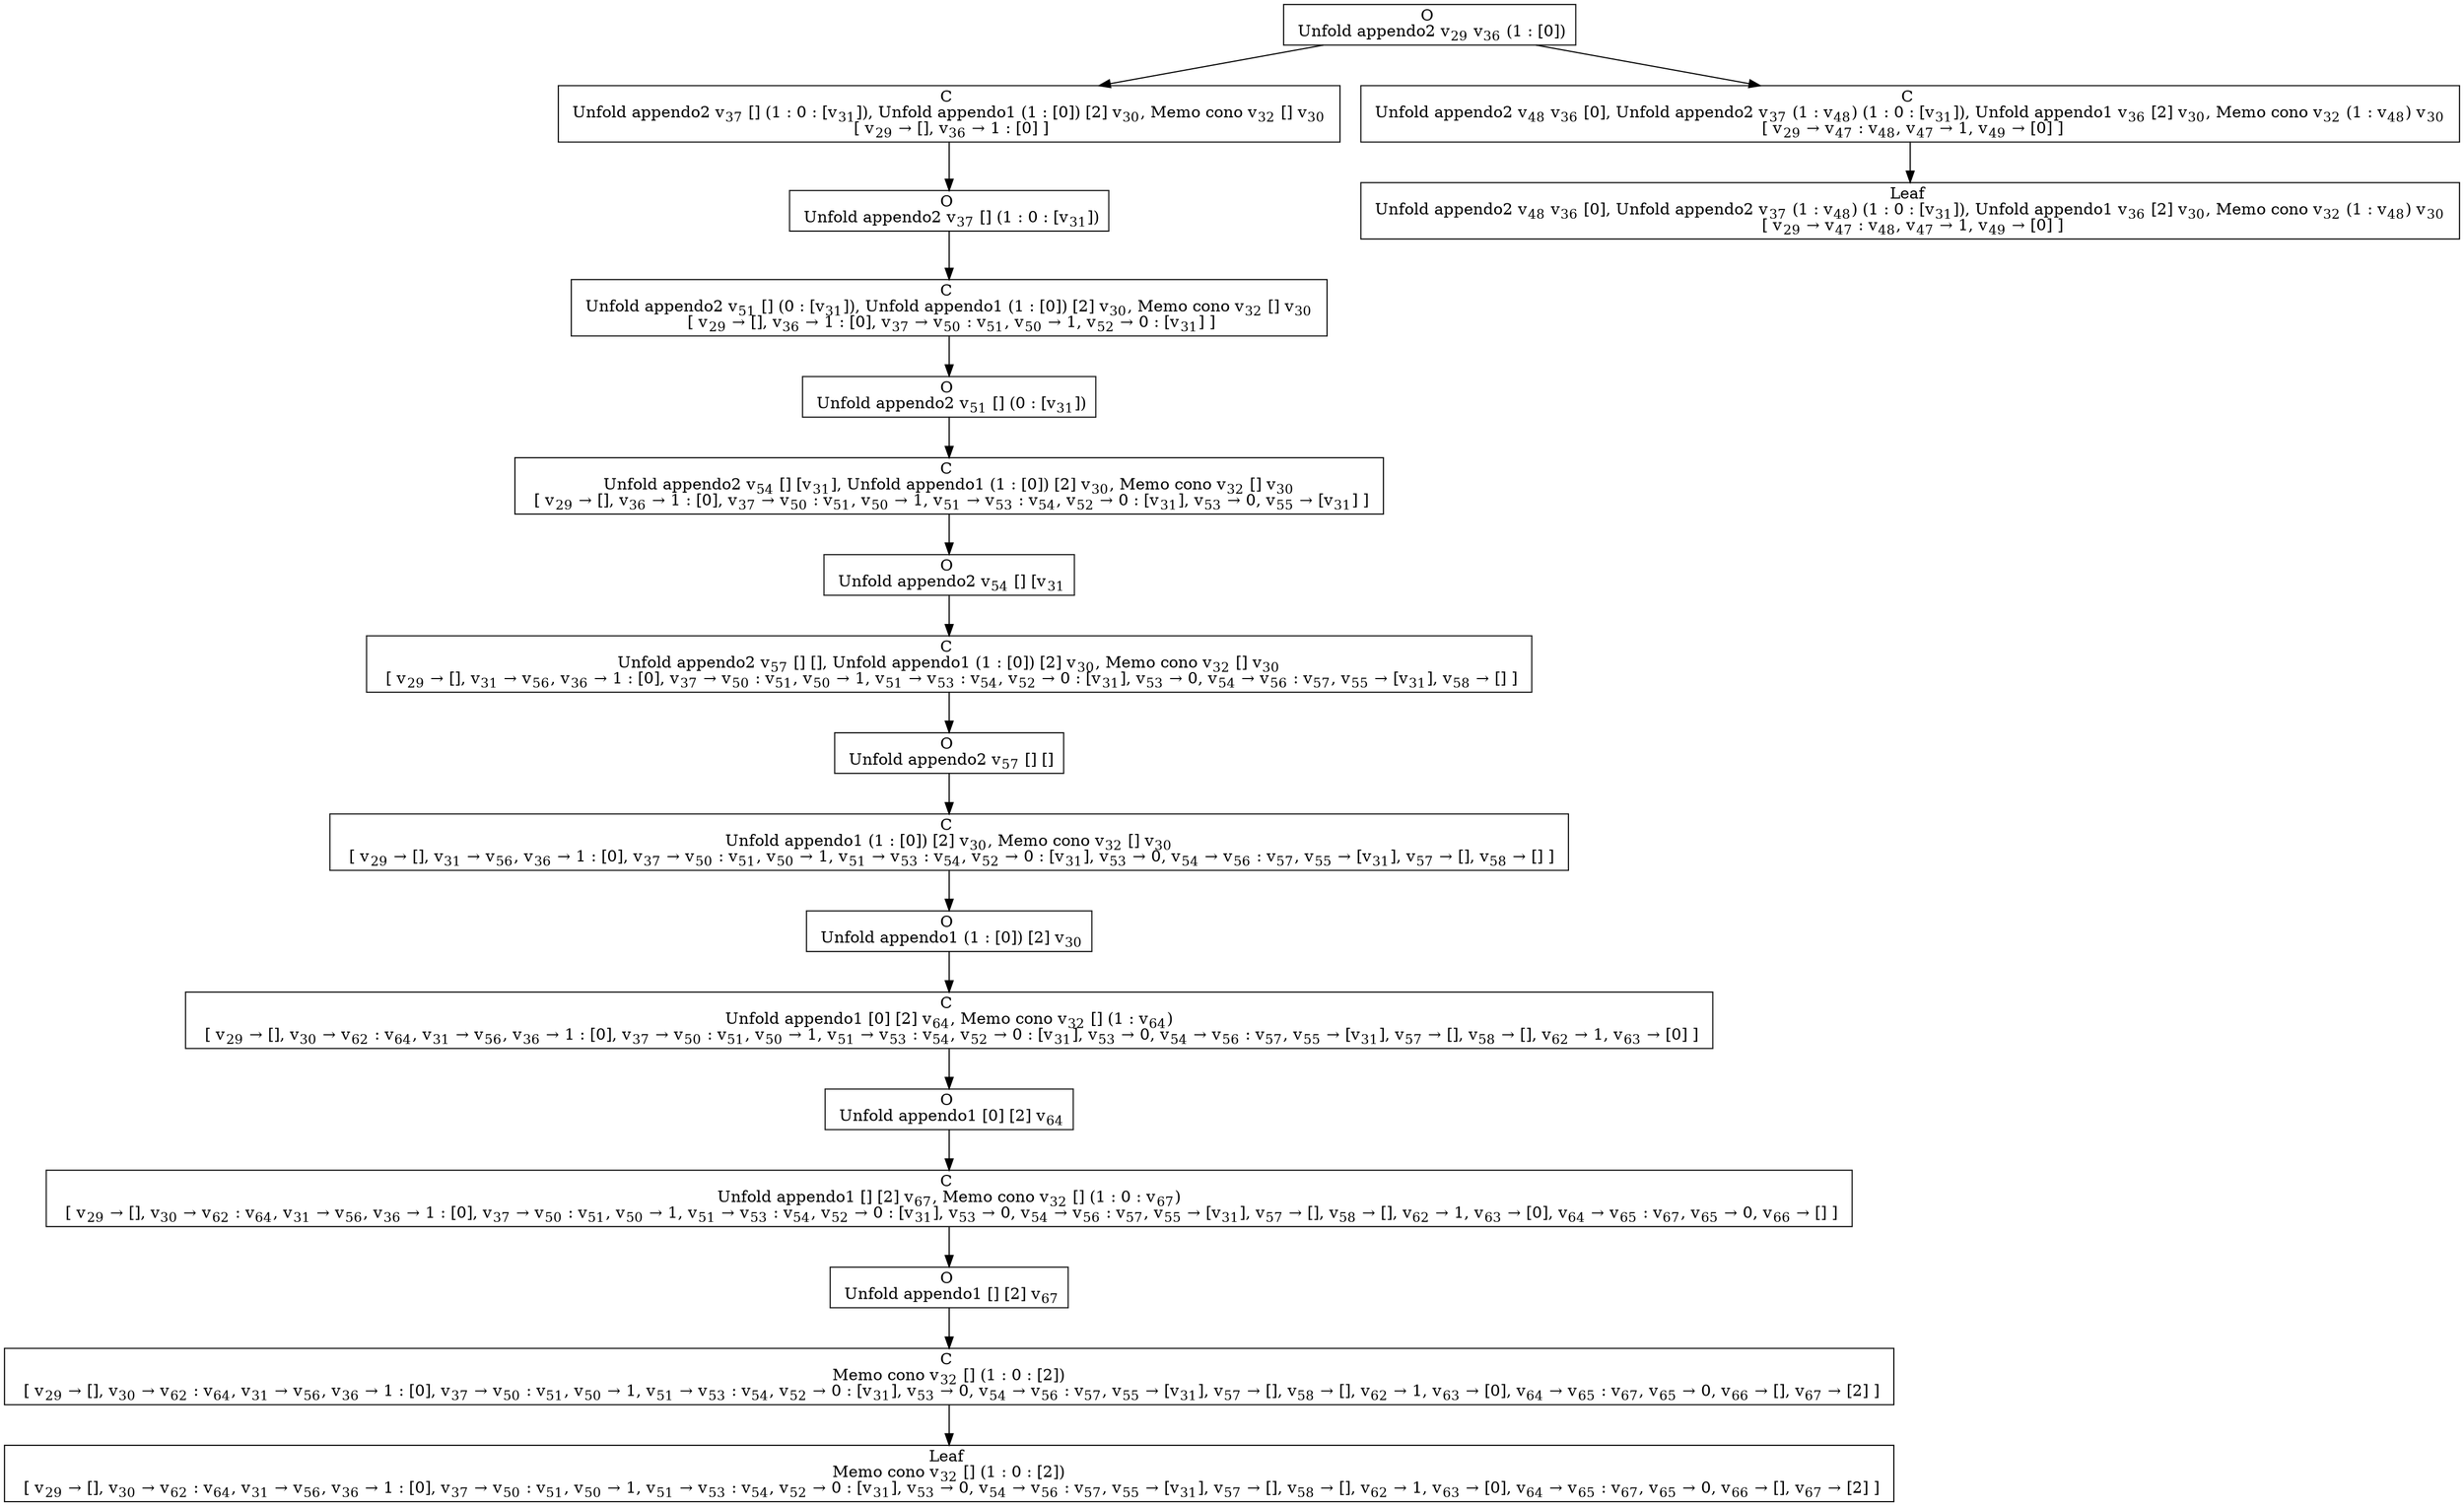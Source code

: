 digraph {
    graph [rankdir=TB
          ,bgcolor=transparent];
    node [shape=box
         ,fillcolor=white
         ,style=filled];
    0 [label=<O <BR/> Unfold appendo2 v<SUB>29</SUB> v<SUB>36</SUB> (1 : [0])>];
    1 [label=<C <BR/> Unfold appendo2 v<SUB>37</SUB> [] (1 : 0 : [v<SUB>31</SUB>]), Unfold appendo1 (1 : [0]) [2] v<SUB>30</SUB>, Memo cono v<SUB>32</SUB> [] v<SUB>30</SUB> <BR/>  [ v<SUB>29</SUB> &rarr; [], v<SUB>36</SUB> &rarr; 1 : [0] ] >];
    2 [label=<C <BR/> Unfold appendo2 v<SUB>48</SUB> v<SUB>36</SUB> [0], Unfold appendo2 v<SUB>37</SUB> (1 : v<SUB>48</SUB>) (1 : 0 : [v<SUB>31</SUB>]), Unfold appendo1 v<SUB>36</SUB> [2] v<SUB>30</SUB>, Memo cono v<SUB>32</SUB> (1 : v<SUB>48</SUB>) v<SUB>30</SUB> <BR/>  [ v<SUB>29</SUB> &rarr; v<SUB>47</SUB> : v<SUB>48</SUB>, v<SUB>47</SUB> &rarr; 1, v<SUB>49</SUB> &rarr; [0] ] >];
    3 [label=<O <BR/> Unfold appendo2 v<SUB>37</SUB> [] (1 : 0 : [v<SUB>31</SUB>])>];
    4 [label=<C <BR/> Unfold appendo2 v<SUB>51</SUB> [] (0 : [v<SUB>31</SUB>]), Unfold appendo1 (1 : [0]) [2] v<SUB>30</SUB>, Memo cono v<SUB>32</SUB> [] v<SUB>30</SUB> <BR/>  [ v<SUB>29</SUB> &rarr; [], v<SUB>36</SUB> &rarr; 1 : [0], v<SUB>37</SUB> &rarr; v<SUB>50</SUB> : v<SUB>51</SUB>, v<SUB>50</SUB> &rarr; 1, v<SUB>52</SUB> &rarr; 0 : [v<SUB>31</SUB>] ] >];
    5 [label=<O <BR/> Unfold appendo2 v<SUB>51</SUB> [] (0 : [v<SUB>31</SUB>])>];
    6 [label=<C <BR/> Unfold appendo2 v<SUB>54</SUB> [] [v<SUB>31</SUB>], Unfold appendo1 (1 : [0]) [2] v<SUB>30</SUB>, Memo cono v<SUB>32</SUB> [] v<SUB>30</SUB> <BR/>  [ v<SUB>29</SUB> &rarr; [], v<SUB>36</SUB> &rarr; 1 : [0], v<SUB>37</SUB> &rarr; v<SUB>50</SUB> : v<SUB>51</SUB>, v<SUB>50</SUB> &rarr; 1, v<SUB>51</SUB> &rarr; v<SUB>53</SUB> : v<SUB>54</SUB>, v<SUB>52</SUB> &rarr; 0 : [v<SUB>31</SUB>], v<SUB>53</SUB> &rarr; 0, v<SUB>55</SUB> &rarr; [v<SUB>31</SUB>] ] >];
    7 [label=<O <BR/> Unfold appendo2 v<SUB>54</SUB> [] [v<SUB>31</SUB>]>];
    8 [label=<C <BR/> Unfold appendo2 v<SUB>57</SUB> [] [], Unfold appendo1 (1 : [0]) [2] v<SUB>30</SUB>, Memo cono v<SUB>32</SUB> [] v<SUB>30</SUB> <BR/>  [ v<SUB>29</SUB> &rarr; [], v<SUB>31</SUB> &rarr; v<SUB>56</SUB>, v<SUB>36</SUB> &rarr; 1 : [0], v<SUB>37</SUB> &rarr; v<SUB>50</SUB> : v<SUB>51</SUB>, v<SUB>50</SUB> &rarr; 1, v<SUB>51</SUB> &rarr; v<SUB>53</SUB> : v<SUB>54</SUB>, v<SUB>52</SUB> &rarr; 0 : [v<SUB>31</SUB>], v<SUB>53</SUB> &rarr; 0, v<SUB>54</SUB> &rarr; v<SUB>56</SUB> : v<SUB>57</SUB>, v<SUB>55</SUB> &rarr; [v<SUB>31</SUB>], v<SUB>58</SUB> &rarr; [] ] >];
    9 [label=<O <BR/> Unfold appendo2 v<SUB>57</SUB> [] []>];
    10 [label=<C <BR/> Unfold appendo1 (1 : [0]) [2] v<SUB>30</SUB>, Memo cono v<SUB>32</SUB> [] v<SUB>30</SUB> <BR/>  [ v<SUB>29</SUB> &rarr; [], v<SUB>31</SUB> &rarr; v<SUB>56</SUB>, v<SUB>36</SUB> &rarr; 1 : [0], v<SUB>37</SUB> &rarr; v<SUB>50</SUB> : v<SUB>51</SUB>, v<SUB>50</SUB> &rarr; 1, v<SUB>51</SUB> &rarr; v<SUB>53</SUB> : v<SUB>54</SUB>, v<SUB>52</SUB> &rarr; 0 : [v<SUB>31</SUB>], v<SUB>53</SUB> &rarr; 0, v<SUB>54</SUB> &rarr; v<SUB>56</SUB> : v<SUB>57</SUB>, v<SUB>55</SUB> &rarr; [v<SUB>31</SUB>], v<SUB>57</SUB> &rarr; [], v<SUB>58</SUB> &rarr; [] ] >];
    11 [label=<O <BR/> Unfold appendo1 (1 : [0]) [2] v<SUB>30</SUB>>];
    12 [label=<C <BR/> Unfold appendo1 [0] [2] v<SUB>64</SUB>, Memo cono v<SUB>32</SUB> [] (1 : v<SUB>64</SUB>) <BR/>  [ v<SUB>29</SUB> &rarr; [], v<SUB>30</SUB> &rarr; v<SUB>62</SUB> : v<SUB>64</SUB>, v<SUB>31</SUB> &rarr; v<SUB>56</SUB>, v<SUB>36</SUB> &rarr; 1 : [0], v<SUB>37</SUB> &rarr; v<SUB>50</SUB> : v<SUB>51</SUB>, v<SUB>50</SUB> &rarr; 1, v<SUB>51</SUB> &rarr; v<SUB>53</SUB> : v<SUB>54</SUB>, v<SUB>52</SUB> &rarr; 0 : [v<SUB>31</SUB>], v<SUB>53</SUB> &rarr; 0, v<SUB>54</SUB> &rarr; v<SUB>56</SUB> : v<SUB>57</SUB>, v<SUB>55</SUB> &rarr; [v<SUB>31</SUB>], v<SUB>57</SUB> &rarr; [], v<SUB>58</SUB> &rarr; [], v<SUB>62</SUB> &rarr; 1, v<SUB>63</SUB> &rarr; [0] ] >];
    13 [label=<O <BR/> Unfold appendo1 [0] [2] v<SUB>64</SUB>>];
    14 [label=<C <BR/> Unfold appendo1 [] [2] v<SUB>67</SUB>, Memo cono v<SUB>32</SUB> [] (1 : 0 : v<SUB>67</SUB>) <BR/>  [ v<SUB>29</SUB> &rarr; [], v<SUB>30</SUB> &rarr; v<SUB>62</SUB> : v<SUB>64</SUB>, v<SUB>31</SUB> &rarr; v<SUB>56</SUB>, v<SUB>36</SUB> &rarr; 1 : [0], v<SUB>37</SUB> &rarr; v<SUB>50</SUB> : v<SUB>51</SUB>, v<SUB>50</SUB> &rarr; 1, v<SUB>51</SUB> &rarr; v<SUB>53</SUB> : v<SUB>54</SUB>, v<SUB>52</SUB> &rarr; 0 : [v<SUB>31</SUB>], v<SUB>53</SUB> &rarr; 0, v<SUB>54</SUB> &rarr; v<SUB>56</SUB> : v<SUB>57</SUB>, v<SUB>55</SUB> &rarr; [v<SUB>31</SUB>], v<SUB>57</SUB> &rarr; [], v<SUB>58</SUB> &rarr; [], v<SUB>62</SUB> &rarr; 1, v<SUB>63</SUB> &rarr; [0], v<SUB>64</SUB> &rarr; v<SUB>65</SUB> : v<SUB>67</SUB>, v<SUB>65</SUB> &rarr; 0, v<SUB>66</SUB> &rarr; [] ] >];
    15 [label=<O <BR/> Unfold appendo1 [] [2] v<SUB>67</SUB>>];
    16 [label=<C <BR/> Memo cono v<SUB>32</SUB> [] (1 : 0 : [2]) <BR/>  [ v<SUB>29</SUB> &rarr; [], v<SUB>30</SUB> &rarr; v<SUB>62</SUB> : v<SUB>64</SUB>, v<SUB>31</SUB> &rarr; v<SUB>56</SUB>, v<SUB>36</SUB> &rarr; 1 : [0], v<SUB>37</SUB> &rarr; v<SUB>50</SUB> : v<SUB>51</SUB>, v<SUB>50</SUB> &rarr; 1, v<SUB>51</SUB> &rarr; v<SUB>53</SUB> : v<SUB>54</SUB>, v<SUB>52</SUB> &rarr; 0 : [v<SUB>31</SUB>], v<SUB>53</SUB> &rarr; 0, v<SUB>54</SUB> &rarr; v<SUB>56</SUB> : v<SUB>57</SUB>, v<SUB>55</SUB> &rarr; [v<SUB>31</SUB>], v<SUB>57</SUB> &rarr; [], v<SUB>58</SUB> &rarr; [], v<SUB>62</SUB> &rarr; 1, v<SUB>63</SUB> &rarr; [0], v<SUB>64</SUB> &rarr; v<SUB>65</SUB> : v<SUB>67</SUB>, v<SUB>65</SUB> &rarr; 0, v<SUB>66</SUB> &rarr; [], v<SUB>67</SUB> &rarr; [2] ] >];
    17 [label=<Leaf <BR/> Memo cono v<SUB>32</SUB> [] (1 : 0 : [2]) <BR/>  [ v<SUB>29</SUB> &rarr; [], v<SUB>30</SUB> &rarr; v<SUB>62</SUB> : v<SUB>64</SUB>, v<SUB>31</SUB> &rarr; v<SUB>56</SUB>, v<SUB>36</SUB> &rarr; 1 : [0], v<SUB>37</SUB> &rarr; v<SUB>50</SUB> : v<SUB>51</SUB>, v<SUB>50</SUB> &rarr; 1, v<SUB>51</SUB> &rarr; v<SUB>53</SUB> : v<SUB>54</SUB>, v<SUB>52</SUB> &rarr; 0 : [v<SUB>31</SUB>], v<SUB>53</SUB> &rarr; 0, v<SUB>54</SUB> &rarr; v<SUB>56</SUB> : v<SUB>57</SUB>, v<SUB>55</SUB> &rarr; [v<SUB>31</SUB>], v<SUB>57</SUB> &rarr; [], v<SUB>58</SUB> &rarr; [], v<SUB>62</SUB> &rarr; 1, v<SUB>63</SUB> &rarr; [0], v<SUB>64</SUB> &rarr; v<SUB>65</SUB> : v<SUB>67</SUB>, v<SUB>65</SUB> &rarr; 0, v<SUB>66</SUB> &rarr; [], v<SUB>67</SUB> &rarr; [2] ] >];
    18 [label=<Leaf <BR/> Unfold appendo2 v<SUB>48</SUB> v<SUB>36</SUB> [0], Unfold appendo2 v<SUB>37</SUB> (1 : v<SUB>48</SUB>) (1 : 0 : [v<SUB>31</SUB>]), Unfold appendo1 v<SUB>36</SUB> [2] v<SUB>30</SUB>, Memo cono v<SUB>32</SUB> (1 : v<SUB>48</SUB>) v<SUB>30</SUB> <BR/>  [ v<SUB>29</SUB> &rarr; v<SUB>47</SUB> : v<SUB>48</SUB>, v<SUB>47</SUB> &rarr; 1, v<SUB>49</SUB> &rarr; [0] ] >];
    0 -> 1 [label=""];
    0 -> 2 [label=""];
    1 -> 3 [label=""];
    2 -> 18 [label=""];
    3 -> 4 [label=""];
    4 -> 5 [label=""];
    5 -> 6 [label=""];
    6 -> 7 [label=""];
    7 -> 8 [label=""];
    8 -> 9 [label=""];
    9 -> 10 [label=""];
    10 -> 11 [label=""];
    11 -> 12 [label=""];
    12 -> 13 [label=""];
    13 -> 14 [label=""];
    14 -> 15 [label=""];
    15 -> 16 [label=""];
    16 -> 17 [label=""];
}